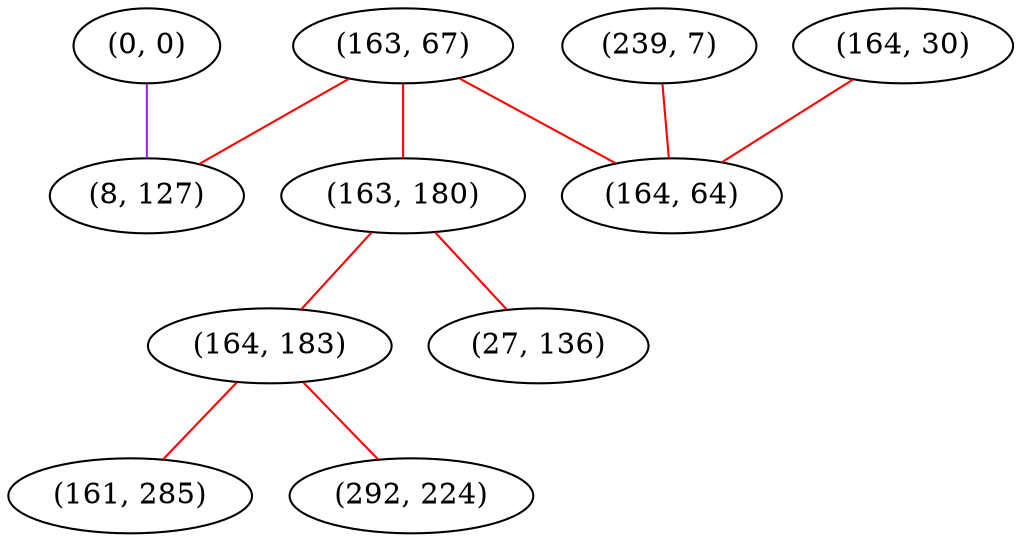 graph "" {
"(0, 0)";
"(163, 67)";
"(163, 180)";
"(8, 127)";
"(164, 183)";
"(239, 7)";
"(27, 136)";
"(161, 285)";
"(292, 224)";
"(164, 30)";
"(164, 64)";
"(0, 0)" -- "(8, 127)"  [color=purple, key=0, weight=4];
"(163, 67)" -- "(163, 180)"  [color=red, key=0, weight=1];
"(163, 67)" -- "(8, 127)"  [color=red, key=0, weight=1];
"(163, 67)" -- "(164, 64)"  [color=red, key=0, weight=1];
"(163, 180)" -- "(27, 136)"  [color=red, key=0, weight=1];
"(163, 180)" -- "(164, 183)"  [color=red, key=0, weight=1];
"(164, 183)" -- "(161, 285)"  [color=red, key=0, weight=1];
"(164, 183)" -- "(292, 224)"  [color=red, key=0, weight=1];
"(239, 7)" -- "(164, 64)"  [color=red, key=0, weight=1];
"(164, 30)" -- "(164, 64)"  [color=red, key=0, weight=1];
}
